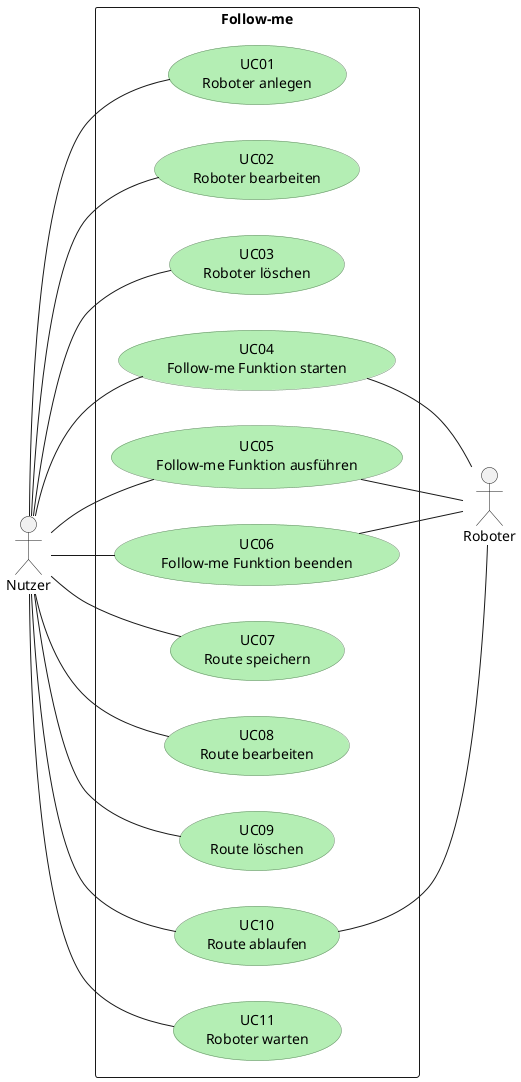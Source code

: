 @startuml example-usecase-diagram
left to right direction

' skin parameters for usecase with special stereotype
skinparam usecase<<unspezifiziert>> {
  BackgroundColor #B4EEB4
  BorderColor 		#698b69
  StereotypeFontColor #black
  StereotypeFontSize 10
}


actor Nutzer
actor Roboter

rectangle "Follow-me" {
  usecase "UC01\nRoboter anlegen" as uc01 #B4EEB4;line:698b69
  usecase "UC02\nRoboter bearbeiten" as uc02 #B4EEB4;line:698b69
  usecase "UC03\nRoboter löschen" as uc03 #B4EEB4;line:698b69
  usecase "UC04\nFollow-me Funktion starten" as uc04 #B4EEB4;line:698b69
   usecase "UC05\nFollow-me Funktion ausführen" as uc05 #B4EEB4;line:698b69
  usecase "UC06\nFollow-me Funktion beenden"  as uc06 #B4EEB4;line:698b69
  usecase "UC07\nRoute speichern" as uc07 #B4EEB4;line:698b69
  usecase "UC08\nRoute bearbeiten"  as uc08 #B4EEB4;line:698b69
  usecase "UC09\nRoute löschen" as uc09 #B4EEB4;line:698b69
  usecase "UC10\nRoute ablaufen"  as uc10 #B4EEB4;line:698b69
  usecase "UC11\nRoboter warten"  as uc11 #B4EEB4;line:698b69



  ' single line:
  'usecase "UC05\nAnmeldedaten erfassen" as uc05
  ' multiple lines:

}

Nutzer -- uc01
Nutzer -- uc02
Nutzer -- uc03
Nutzer -- uc04
Nutzer -- uc05
Nutzer -- uc06
Nutzer -- uc07
Nutzer -- uc08
Nutzer -- uc09
Nutzer -- uc10
Nutzer -- uc11
uc04 -- Roboter
uc05 -- Roboter
uc06 -- Roboter
uc10 -- Roboter
@enduml